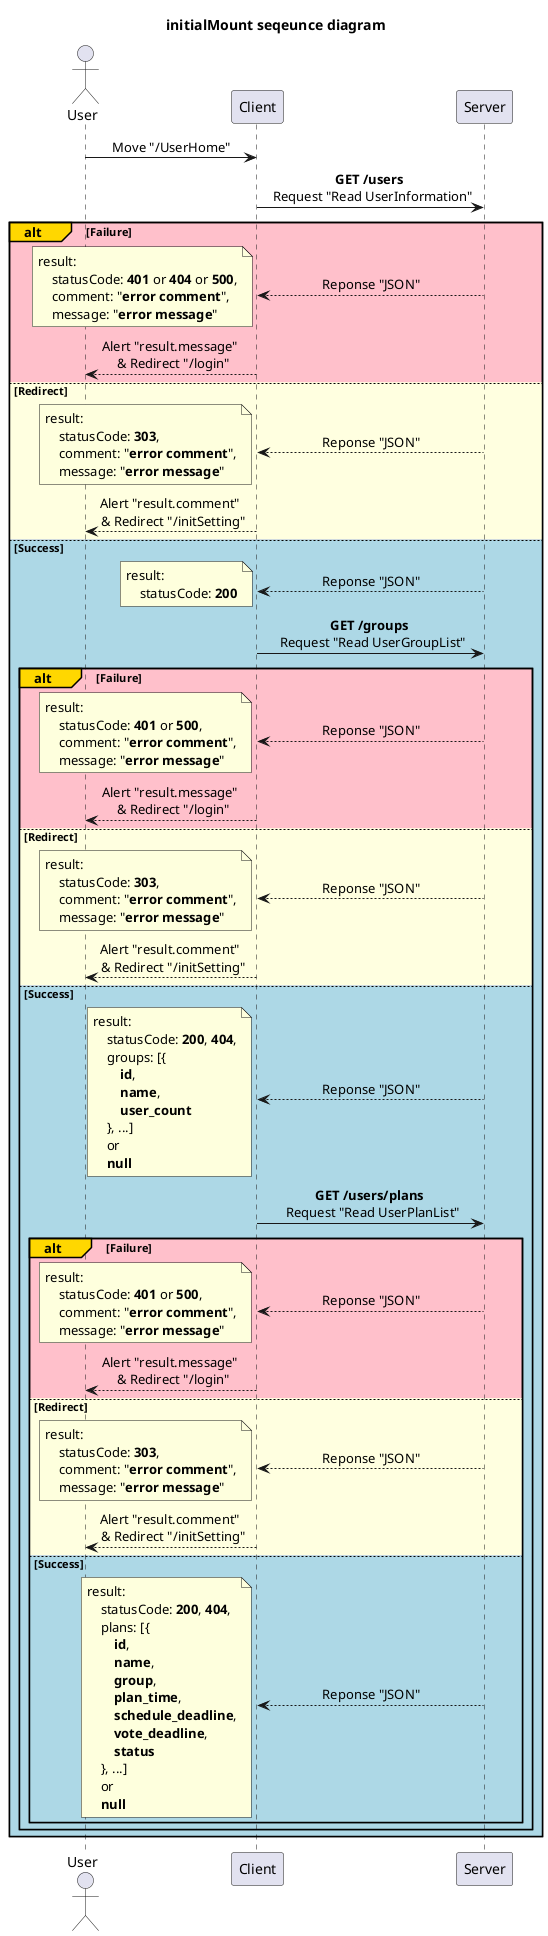 @startuml initialMount
'http://localhost:3000/userHome

title initialMount seqeunce diagram

skinparam SequenceMessageAlignment center

participant Server order 30
participant Client order 20
actor User order 10

User -> Client: Move "/UserHome"

Client -> Server: **GET /users** \n Request "Read UserInformation"

alt#Gold #Pink Failure
    Client <-- Server: Reponse "JSON"
    note left
        result:
            statusCode: **401** or **404** or **500**,
            comment: "**error comment**",
            message: "**error message**"
    end note
    User <-- Client: Alert "result.message" \n & Redirect "/login"

else #LightYellow Redirect
    Client <-- Server: Reponse "JSON"
    note left
        result:
            statusCode: **303**,
            comment: "**error comment**",
            message: "**error message**"
    end note
    User <-- Client: Alert "result.comment" \n & Redirect "/initSetting"

else #LightBlue Success
    Client <-- Server: Reponse "JSON"
    note left
        result:
            statusCode: **200**
    end note

    Client -> Server: **GET /groups** \n Request "Read UserGroupList"

    alt#Gold #Pink Failure
    Client <-- Server: Reponse "JSON"
    note left
        result:
            statusCode: **401** or **500**,
            comment: "**error comment**",
            message: "**error message**"
    end note
    User <-- Client: Alert "result.message" \n & Redirect "/login"

    else #LightYellow Redirect
        Client <-- Server: Reponse "JSON"
        note left
            result:
                statusCode: **303**,
                comment: "**error comment**",
                message: "**error message**"
        end note
        User <-- Client: Alert "result.comment" \n & Redirect "/initSetting"

    else #LightBlue Success
        Client <-- Server: Reponse "JSON"
        note left
            result:
                statusCode: **200**, **404**,
                groups: [{
                    **id**,
                    **name**,
                    **user_count**
                }, ...]
                or
                **null**
        end note

        Client -> Server: **GET /users/plans** \n Request "Read UserPlanList"

        alt#Gold #Pink Failure
        Client <-- Server: Reponse "JSON"
        note left
            result:
                statusCode: **401** or **500**,
                comment: "**error comment**",
                message: "**error message**"
        end note
        User <-- Client: Alert "result.message" \n & Redirect "/login"

        else #LightYellow Redirect
            Client <-- Server: Reponse "JSON"
            note left
                result:
                    statusCode: **303**,
                    comment: "**error comment**",
                    message: "**error message**"
            end note
            User <-- Client: Alert "result.comment" \n & Redirect "/initSetting"

        else #LightBlue Success
            Client <-- Server: Reponse "JSON"
            note left
                result:
                    statusCode: **200**, **404**,
                    plans: [{
                        **id**,
                        **name**,
                        **group**,
                        **plan_time**,
                        **schedule_deadline**,
                        **vote_deadline**,
                        **status**
                    }, ...]
                    or
                    **null**
            end note

        end

    end

end



@enduml